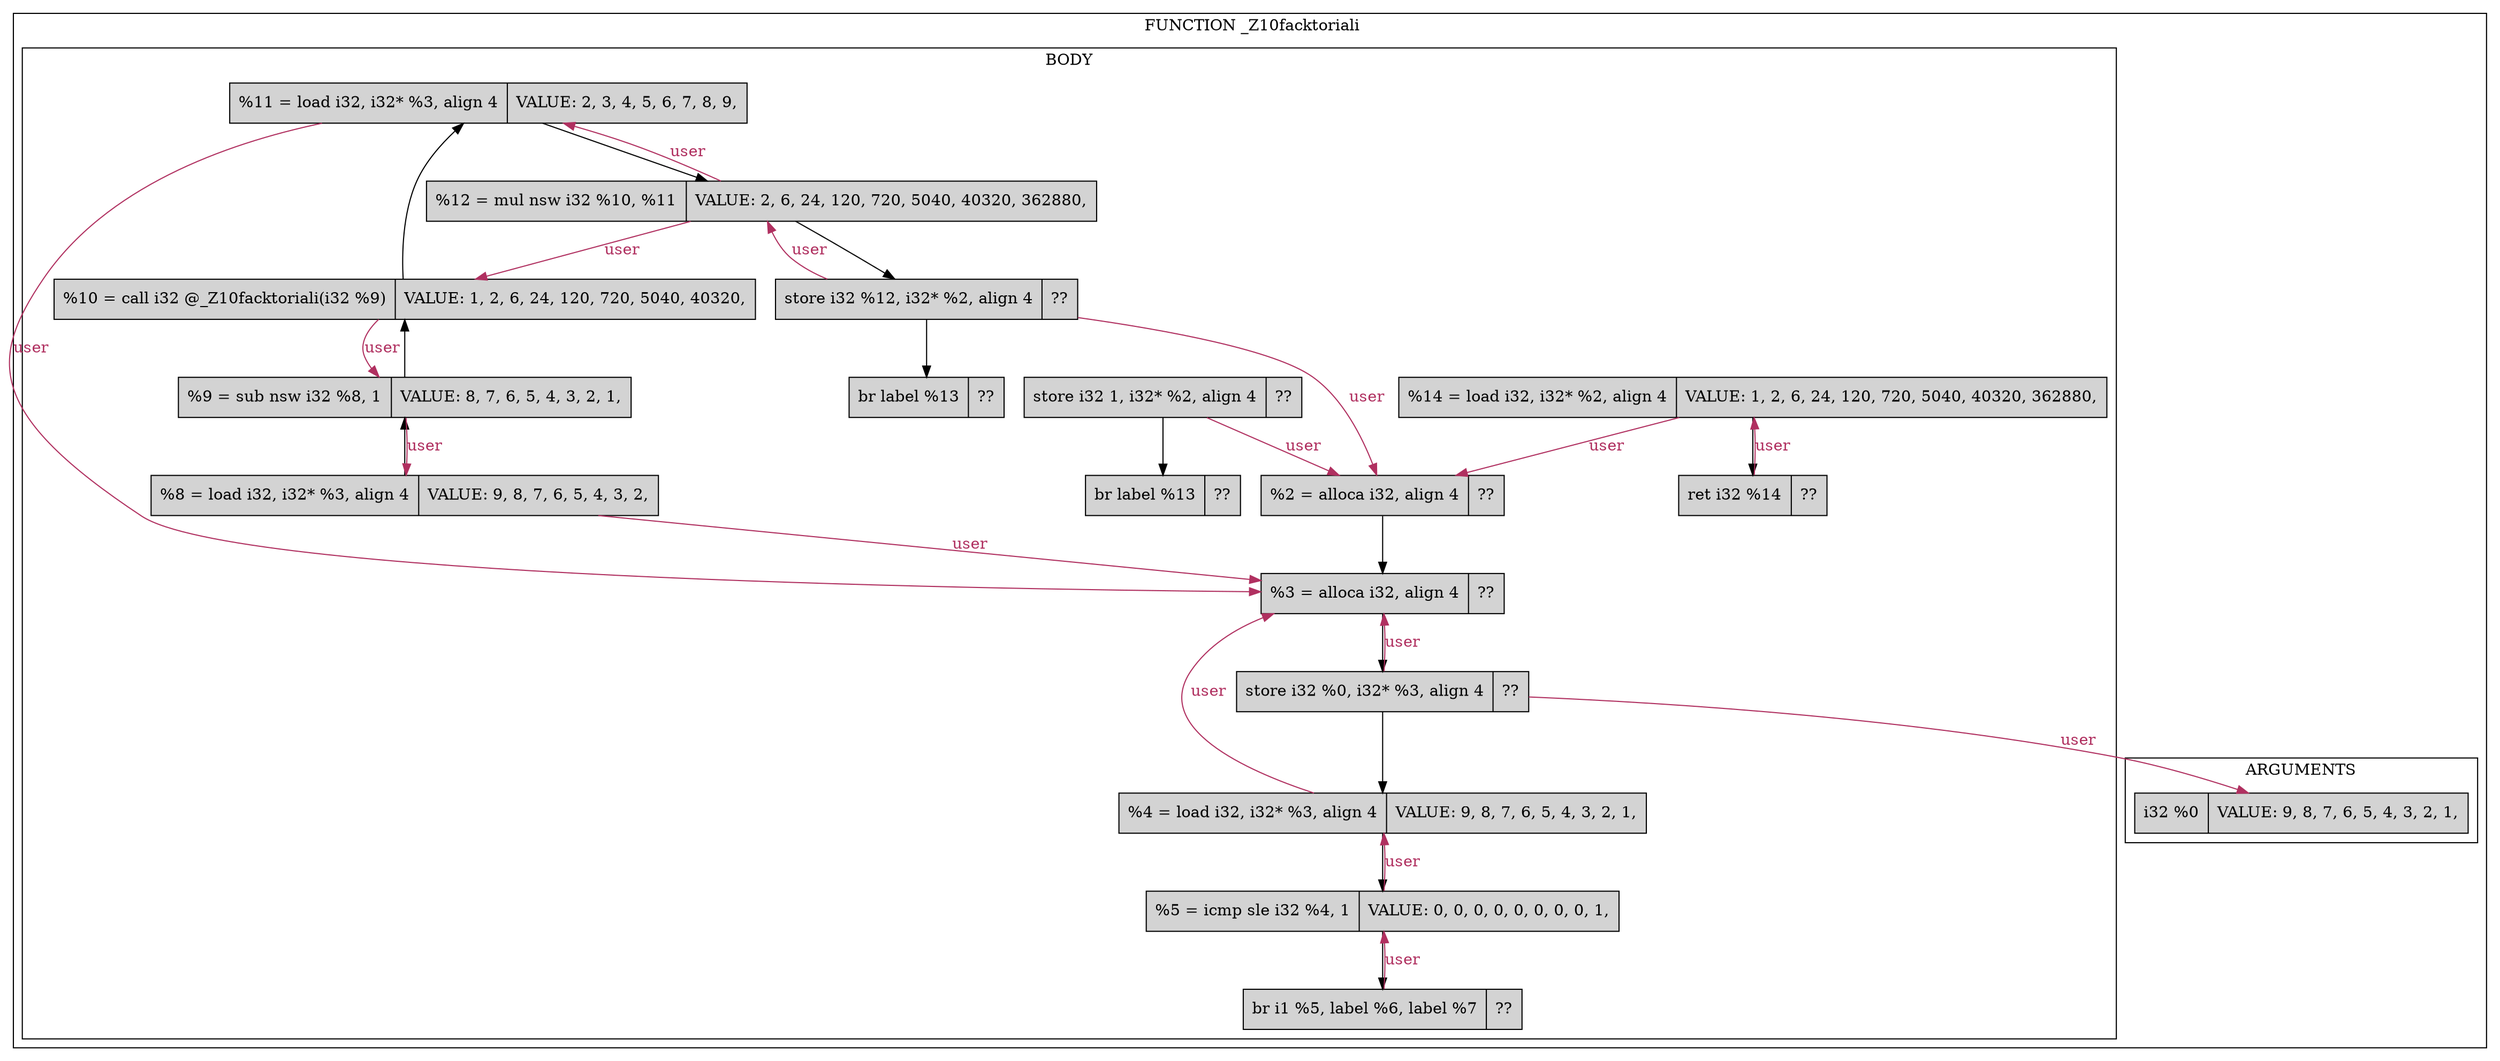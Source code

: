 digraph {
 rankdir = TB;
 node[shape=record; style=filled]
subgraph cluster_9849816 {
label=" FUNCTION _Z10facktoriali" subgraph cluster_9849816_args {
label=" ARGUMENTS "node_10590560[label="i32 %0 | VALUE: 9, 8, 7, 6, 5, 4, 3, 2, 1, "];
}
subgraph cluster_9849816_body {
label=" BODY "node_10948688[label="  %2 = alloca i32, align 4 | ??"];
node_10948688 -> node_10969008[ weight=1000 dir="forward" ]
node_11147488[label="  %14 = load i32, i32* %2, align 4 | VALUE: 1, 2, 6, 24, 120, 720, 5040, 40320, 362880, "];
node_11147488 -> node_10948688[ label="user" fontcolor=maroon color=maroon dir="forward" ]
node_10969744[label="  store i32 %12, i32* %2, align 4 | ??"];
node_10969744 -> node_10948688[ label="user" fontcolor=maroon color=maroon dir="forward" ]
node_9850736[label="  store i32 1, i32* %2, align 4 | ??"];
node_9850736 -> node_10948688[ label="user" fontcolor=maroon color=maroon dir="forward" ]
node_10969008[label="  %3 = alloca i32, align 4 | ??"];
node_10969008 -> node_9850160[ weight=1000 dir="forward" ]
node_10969456[label="  %11 = load i32, i32* %3, align 4 | VALUE: 2, 3, 4, 5, 6, 7, 8, 9, "];
node_10969456 -> node_10969008[ label="user" fontcolor=maroon color=maroon dir="forward" ]
node_10969344[label="  %8 = load i32, i32* %3, align 4 | VALUE: 9, 8, 7, 6, 5, 4, 3, 2, "];
node_10969344 -> node_10969008[ label="user" fontcolor=maroon color=maroon dir="forward" ]
node_10969120[label="  %4 = load i32, i32* %3, align 4 | VALUE: 9, 8, 7, 6, 5, 4, 3, 2, 1, "];
node_10969120 -> node_10969008[ label="user" fontcolor=maroon color=maroon dir="forward" ]
node_9850160[label="  store i32 %0, i32* %3, align 4 | ??"];
node_9850160 -> node_10969008[ label="user" fontcolor=maroon color=maroon dir="forward" ]
node_9850160[label="  store i32 %0, i32* %3, align 4 | ??"];
node_9850160 -> node_10969120[ weight=1000 dir="forward" ]
node_10969120[label="  %4 = load i32, i32* %3, align 4 | VALUE: 9, 8, 7, 6, 5, 4, 3, 2, 1, "];
node_10969120 -> node_9850448[ weight=1000 dir="forward" ]
node_9850448[label="  %5 = icmp sle i32 %4, 1 | VALUE: 0, 0, 0, 0, 0, 0, 0, 0, 1, "];
node_9850448 -> node_10969120[ label="user" fontcolor=maroon color=maroon dir="forward" ]
node_9850448[label="  %5 = icmp sle i32 %4, 1 | VALUE: 0, 0, 0, 0, 0, 0, 0, 0, 1, "];
node_9850448 -> node_10528544[ weight=1000 dir="forward" ]
node_10528544[label="  br i1 %5, label %6, label %7 | ??"];
node_10528544 -> node_9850448[ label="user" fontcolor=maroon color=maroon dir="forward" ]
node_10528544[label="  br i1 %5, label %6, label %7 | ??"];
node_9850736[label="  store i32 1, i32* %2, align 4 | ??"];
node_9850736 -> node_10969232[ weight=1000 dir="forward" ]
node_10969232[label="  br label %13 | ??"];
node_10969344[label="  %8 = load i32, i32* %3, align 4 | VALUE: 9, 8, 7, 6, 5, 4, 3, 2, "];
node_10969344 -> node_9851024[ weight=1000 dir="forward" ]
node_9851024[label="  %9 = sub nsw i32 %8, 1 | VALUE: 8, 7, 6, 5, 4, 3, 2, 1, "];
node_9851024 -> node_10969344[ label="user" fontcolor=maroon color=maroon dir="forward" ]
node_9851024[label="  %9 = sub nsw i32 %8, 1 | VALUE: 8, 7, 6, 5, 4, 3, 2, 1, "];
node_9851024 -> node_10798496[ weight=1000 dir="forward" ]
node_10798496[label="  %10 = call i32 @_Z10facktoriali(i32 %9) | VALUE: 1, 2, 6, 24, 120, 720, 5040, 40320, "];
node_10798496 -> node_9851024[ label="user" fontcolor=maroon color=maroon dir="forward" ]
node_10798496[label="  %10 = call i32 @_Z10facktoriali(i32 %9) | VALUE: 1, 2, 6, 24, 120, 720, 5040, 40320, "];
node_10798496 -> node_10969456[ weight=1000 dir="forward" ]
node_10969600[label="  %12 = mul nsw i32 %10, %11 | VALUE: 2, 6, 24, 120, 720, 5040, 40320, 362880, "];
node_10969600 -> node_10798496[ label="user" fontcolor=maroon color=maroon dir="forward" ]
node_10969456[label="  %11 = load i32, i32* %3, align 4 | VALUE: 2, 3, 4, 5, 6, 7, 8, 9, "];
node_10969456 -> node_10969600[ weight=1000 dir="forward" ]
node_10969600[label="  %12 = mul nsw i32 %10, %11 | VALUE: 2, 6, 24, 120, 720, 5040, 40320, 362880, "];
node_10969600 -> node_10969456[ label="user" fontcolor=maroon color=maroon dir="forward" ]
node_10969600[label="  %12 = mul nsw i32 %10, %11 | VALUE: 2, 6, 24, 120, 720, 5040, 40320, 362880, "];
node_10969600 -> node_10969744[ weight=1000 dir="forward" ]
node_10969744[label="  store i32 %12, i32* %2, align 4 | ??"];
node_10969744 -> node_10969600[ label="user" fontcolor=maroon color=maroon dir="forward" ]
node_10969744[label="  store i32 %12, i32* %2, align 4 | ??"];
node_10969744 -> node_11145712[ weight=1000 dir="forward" ]
node_11145712[label="  br label %13 | ??"];
node_11147488[label="  %14 = load i32, i32* %2, align 4 | VALUE: 1, 2, 6, 24, 120, 720, 5040, 40320, 362880, "];
node_11147488 -> node_11147600[ weight=1000 dir="forward" ]
node_11147600[label="  ret i32 %14 | ??"];
node_11147600 -> node_11147488[ label="user" fontcolor=maroon color=maroon dir="forward" ]
node_11147600[label="  ret i32 %14 | ??"];
}
}
node_9850160 -> node_10590560[ label="user" fontcolor=maroon color=maroon dir="forward" ]

}